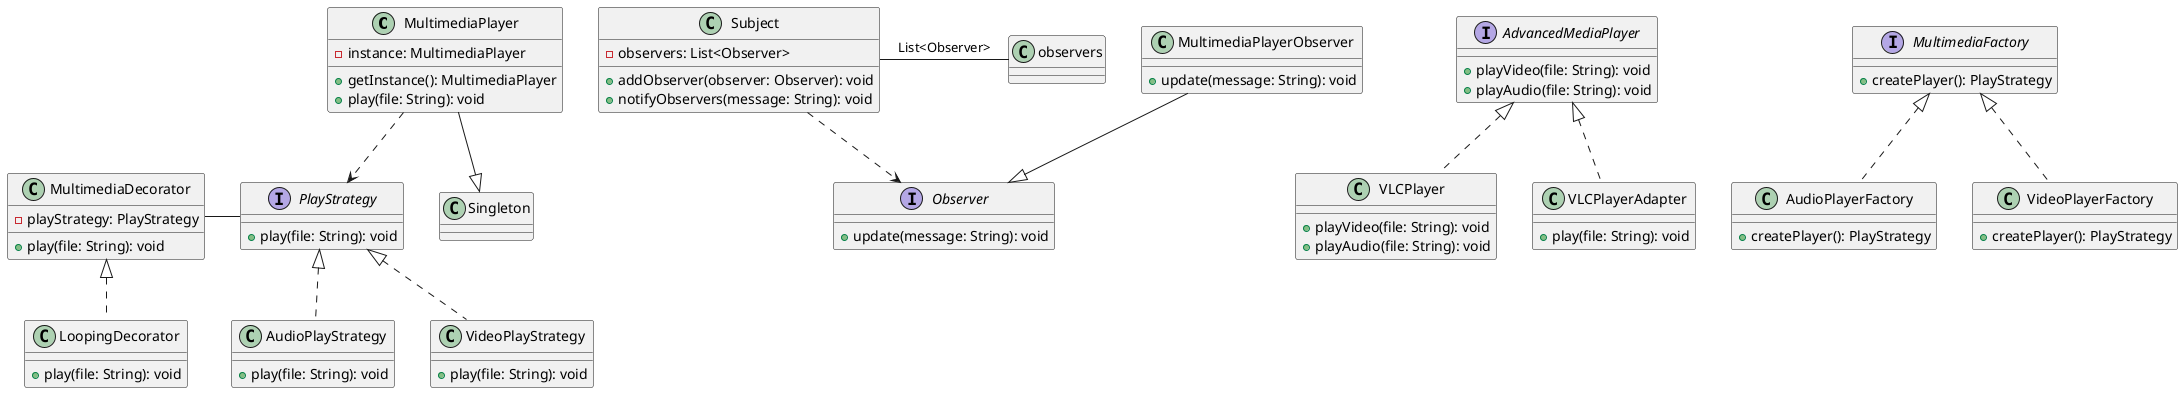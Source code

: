 @startuml

class MultimediaPlayer {
  - instance: MultimediaPlayer
  + getInstance(): MultimediaPlayer
  + play(file: String): void
}

interface PlayStrategy {
  + play(file: String): void
}

class AudioPlayStrategy {
  + play(file: String): void
}

class VideoPlayStrategy {
  + play(file: String): void
}

interface AdvancedMediaPlayer {
  + playVideo(file: String): void
  + playAudio(file: String): void
}

class VLCPlayer {
  + playVideo(file: String): void
  + playAudio(file: String): void
}

class VLCPlayerAdapter {
  + play(file: String): void
}

class MultimediaDecorator {
  - playStrategy: PlayStrategy
  + play(file: String): void
}

class LoopingDecorator {
  + play(file: String): void
}

interface Observer {
  + update(message: String): void
}

class Subject {
  - observers: List<Observer>
  + addObserver(observer: Observer): void
  + notifyObservers(message: String): void
}

class MultimediaPlayerObserver {
  + update(message: String): void
}

interface MultimediaFactory {
  + createPlayer(): PlayStrategy
}

class AudioPlayerFactory {
  + createPlayer(): PlayStrategy
}

class VideoPlayerFactory {
  + createPlayer(): PlayStrategy
}

MultimediaPlayer --|> Singleton
MultimediaPlayer ..> PlayStrategy
PlayStrategy <|.. AudioPlayStrategy
PlayStrategy <|.. VideoPlayStrategy
AdvancedMediaPlayer <|.. VLCPlayer
AdvancedMediaPlayer <|.. VLCPlayerAdapter
MultimediaDecorator <|.. LoopingDecorator
MultimediaDecorator - PlayStrategy
Subject ..> Observer
Subject - observers: List<Observer>
MultimediaPlayerObserver --|> Observer
MultimediaFactory <|.. AudioPlayerFactory
MultimediaFactory <|.. VideoPlayerFactory

@enduml
